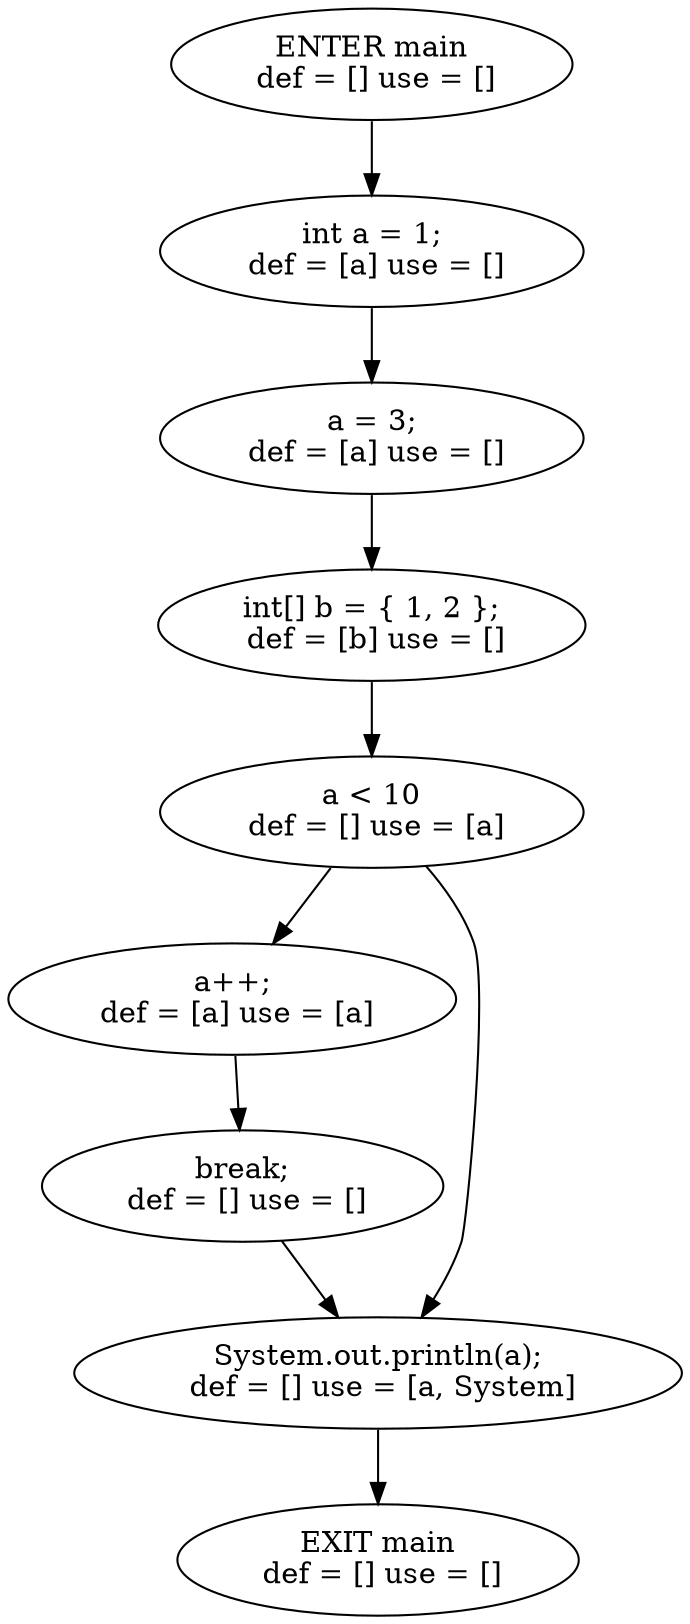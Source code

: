 strict digraph G {
  0 [ label="ENTER main
 def = [] use = []" ];
  1 [ label="EXIT main
 def = [] use = []" ];
  2 [ label="int a = 1;
 def = [a] use = []" ];
  3 [ label="a = 3;
 def = [a] use = []" ];
  4 [ label="int[] b = { 1, 2 };
 def = [b] use = []" ];
  5 [ label="a < 10
 def = [] use = [a]" ];
  6 [ label="a++;
 def = [a] use = [a]" ];
  7 [ label="break;
 def = [] use = []" ];
  8 [ label="System.out.println(a);
 def = [] use = [a, System]" ];
  0 -> 2;
  2 -> 3;
  3 -> 4;
  4 -> 5;
  5 -> 6;
  6 -> 7;
  5 -> 8;
  7 -> 8;
  8 -> 1;
}

